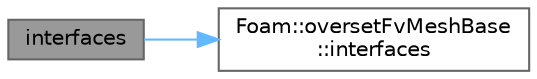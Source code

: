 digraph "interfaces"
{
 // LATEX_PDF_SIZE
  bgcolor="transparent";
  edge [fontname=Helvetica,fontsize=10,labelfontname=Helvetica,labelfontsize=10];
  node [fontname=Helvetica,fontsize=10,shape=box,height=0.2,width=0.4];
  rankdir="LR";
  Node1 [id="Node000001",label="interfaces",height=0.2,width=0.4,color="gray40", fillcolor="grey60", style="filled", fontcolor="black",tooltip=" "];
  Node1 -> Node2 [id="edge1_Node000001_Node000002",color="steelblue1",style="solid",tooltip=" "];
  Node2 [id="Node000002",label="Foam::oversetFvMeshBase\l::interfaces",height=0.2,width=0.4,color="grey40", fillcolor="white", style="filled",URL="$classFoam_1_1oversetFvMeshBase.html#a20477f4d4a6c680f9e7b7c1cdd7fd31e",tooltip=" "];
}
